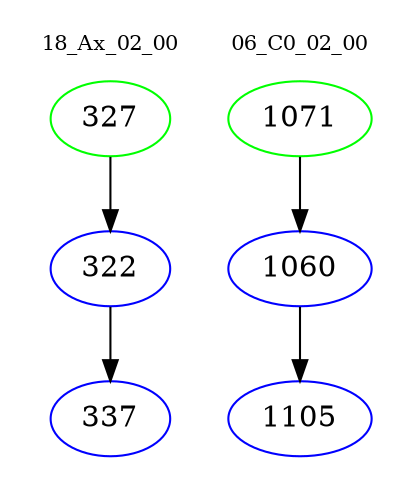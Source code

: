 digraph{
subgraph cluster_0 {
color = white
label = "18_Ax_02_00";
fontsize=10;
T0_327 [label="327", color="green"]
T0_327 -> T0_322 [color="black"]
T0_322 [label="322", color="blue"]
T0_322 -> T0_337 [color="black"]
T0_337 [label="337", color="blue"]
}
subgraph cluster_1 {
color = white
label = "06_C0_02_00";
fontsize=10;
T1_1071 [label="1071", color="green"]
T1_1071 -> T1_1060 [color="black"]
T1_1060 [label="1060", color="blue"]
T1_1060 -> T1_1105 [color="black"]
T1_1105 [label="1105", color="blue"]
}
}
